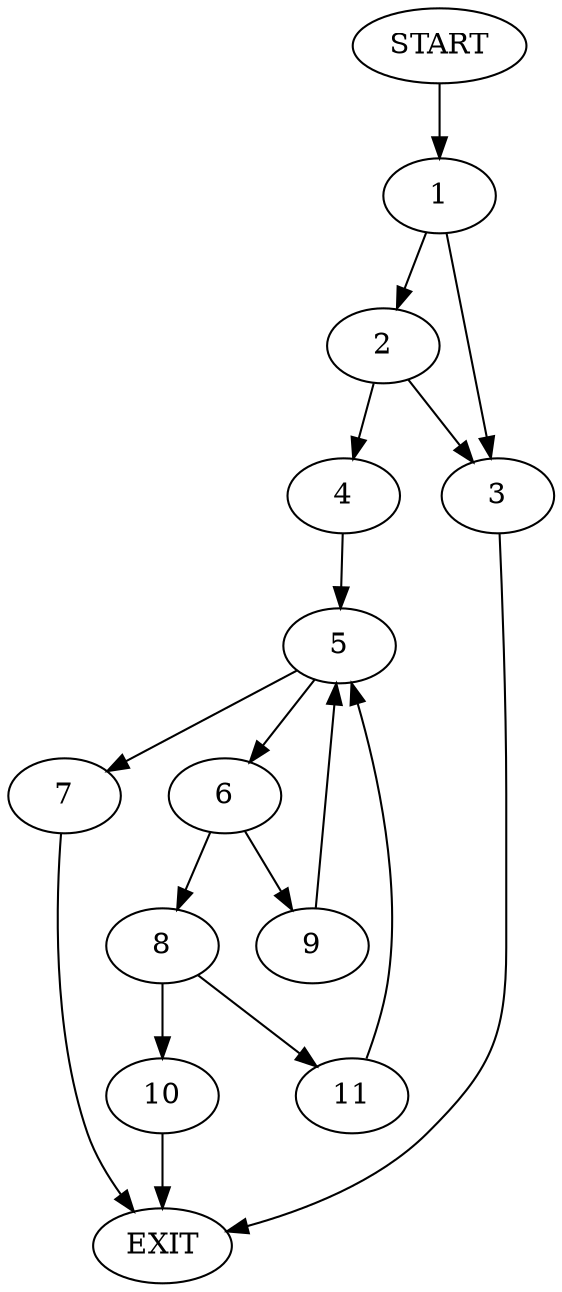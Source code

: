 digraph {
0 [label="START"]
12 [label="EXIT"]
0 -> 1
1 -> 2
1 -> 3
2 -> 4
2 -> 3
3 -> 12
4 -> 5
5 -> 6
5 -> 7
6 -> 8
6 -> 9
7 -> 12
8 -> 10
8 -> 11
9 -> 5
10 -> 12
11 -> 5
}
